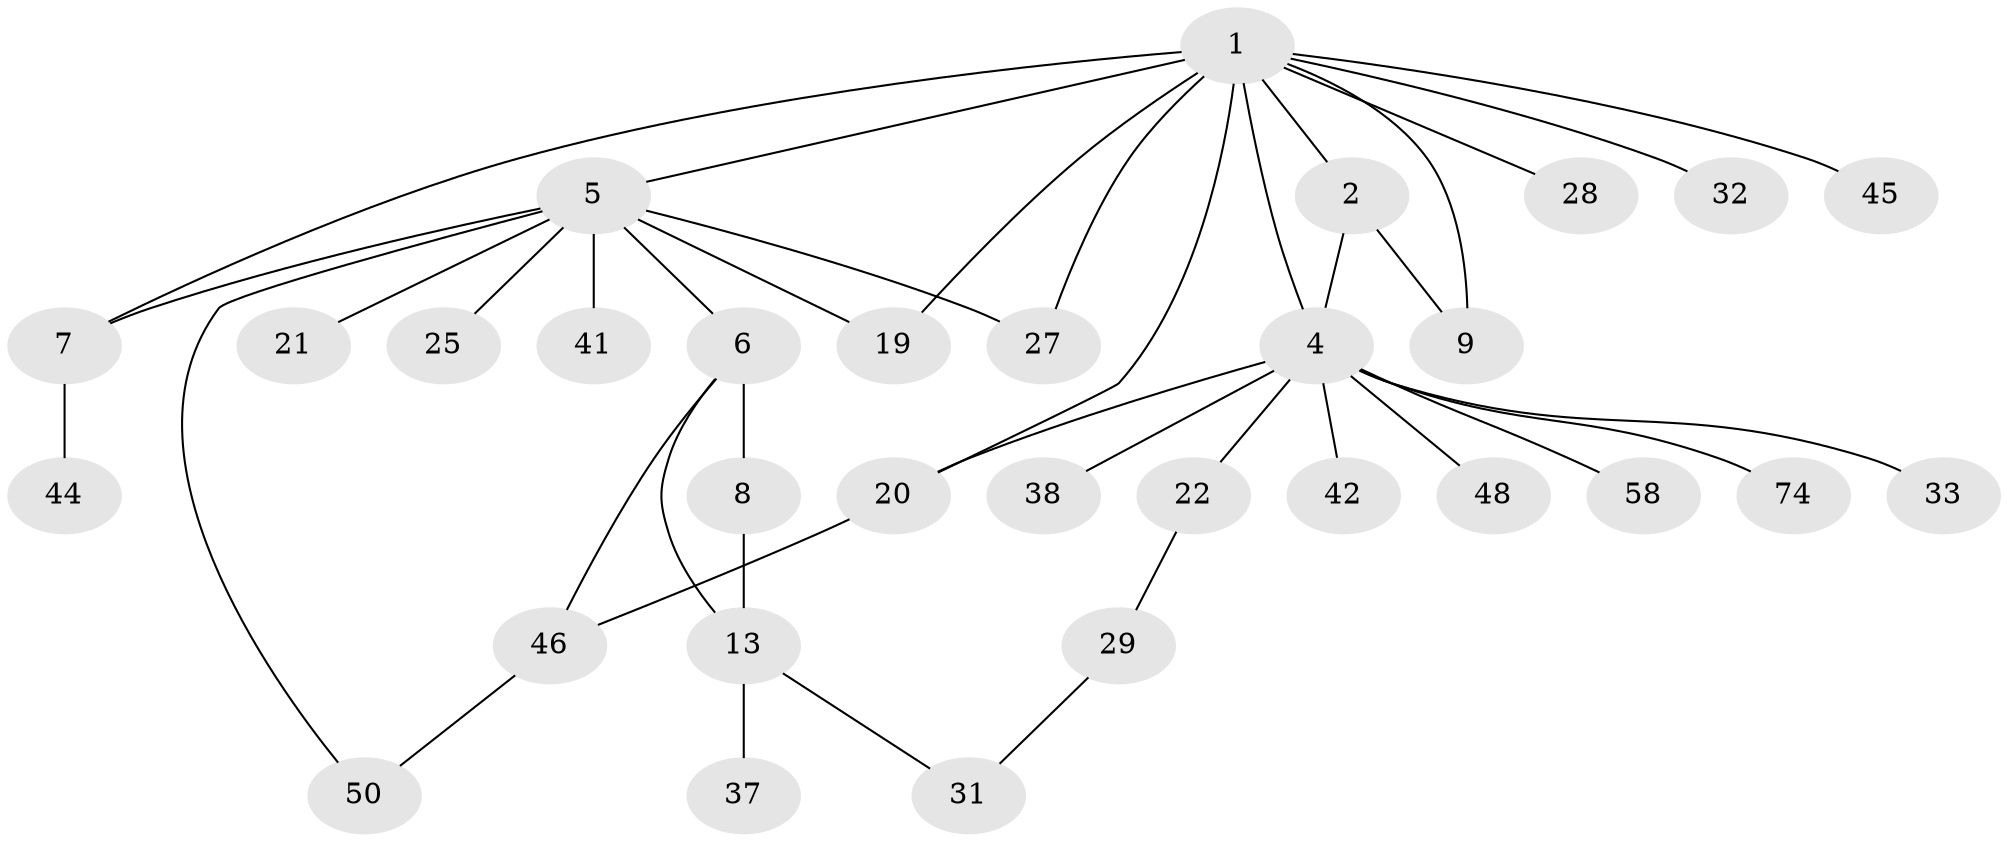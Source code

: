 // original degree distribution, {7: 0.02531645569620253, 3: 0.13924050632911392, 4: 0.10126582278481013, 5: 0.0759493670886076, 2: 0.24050632911392406, 1: 0.4177215189873418}
// Generated by graph-tools (version 1.1) at 2025/17/03/04/25 18:17:01]
// undirected, 31 vertices, 40 edges
graph export_dot {
graph [start="1"]
  node [color=gray90,style=filled];
  1 [super="+3"];
  2;
  4 [super="+11"];
  5 [super="+24+16+10"];
  6;
  7;
  8 [super="+70+26"];
  9 [super="+63+78+61+69"];
  13 [super="+52+40+23+53"];
  19;
  20 [super="+60"];
  21 [super="+75"];
  22;
  25 [super="+34+36+68"];
  27 [super="+43"];
  28;
  29 [super="+72"];
  31;
  32;
  33 [super="+51"];
  37;
  38 [super="+79+54"];
  41 [super="+62"];
  42;
  44;
  45 [super="+57"];
  46 [super="+49+77+65"];
  48;
  50 [super="+64"];
  58 [super="+76"];
  74;
  1 -- 2;
  1 -- 5;
  1 -- 9;
  1 -- 19;
  1 -- 28;
  1 -- 45;
  1 -- 32;
  1 -- 20;
  1 -- 7;
  1 -- 27;
  1 -- 4 [weight=2];
  2 -- 4;
  2 -- 9;
  4 -- 22;
  4 -- 42;
  4 -- 33;
  4 -- 38;
  4 -- 74;
  4 -- 48;
  4 -- 20;
  4 -- 58;
  5 -- 6;
  5 -- 50;
  5 -- 19;
  5 -- 21;
  5 -- 7;
  5 -- 41;
  5 -- 27;
  5 -- 25;
  6 -- 8;
  6 -- 13;
  6 -- 46;
  7 -- 44;
  8 -- 13;
  13 -- 31;
  13 -- 37;
  20 -- 46;
  22 -- 29;
  29 -- 31;
  46 -- 50;
}
